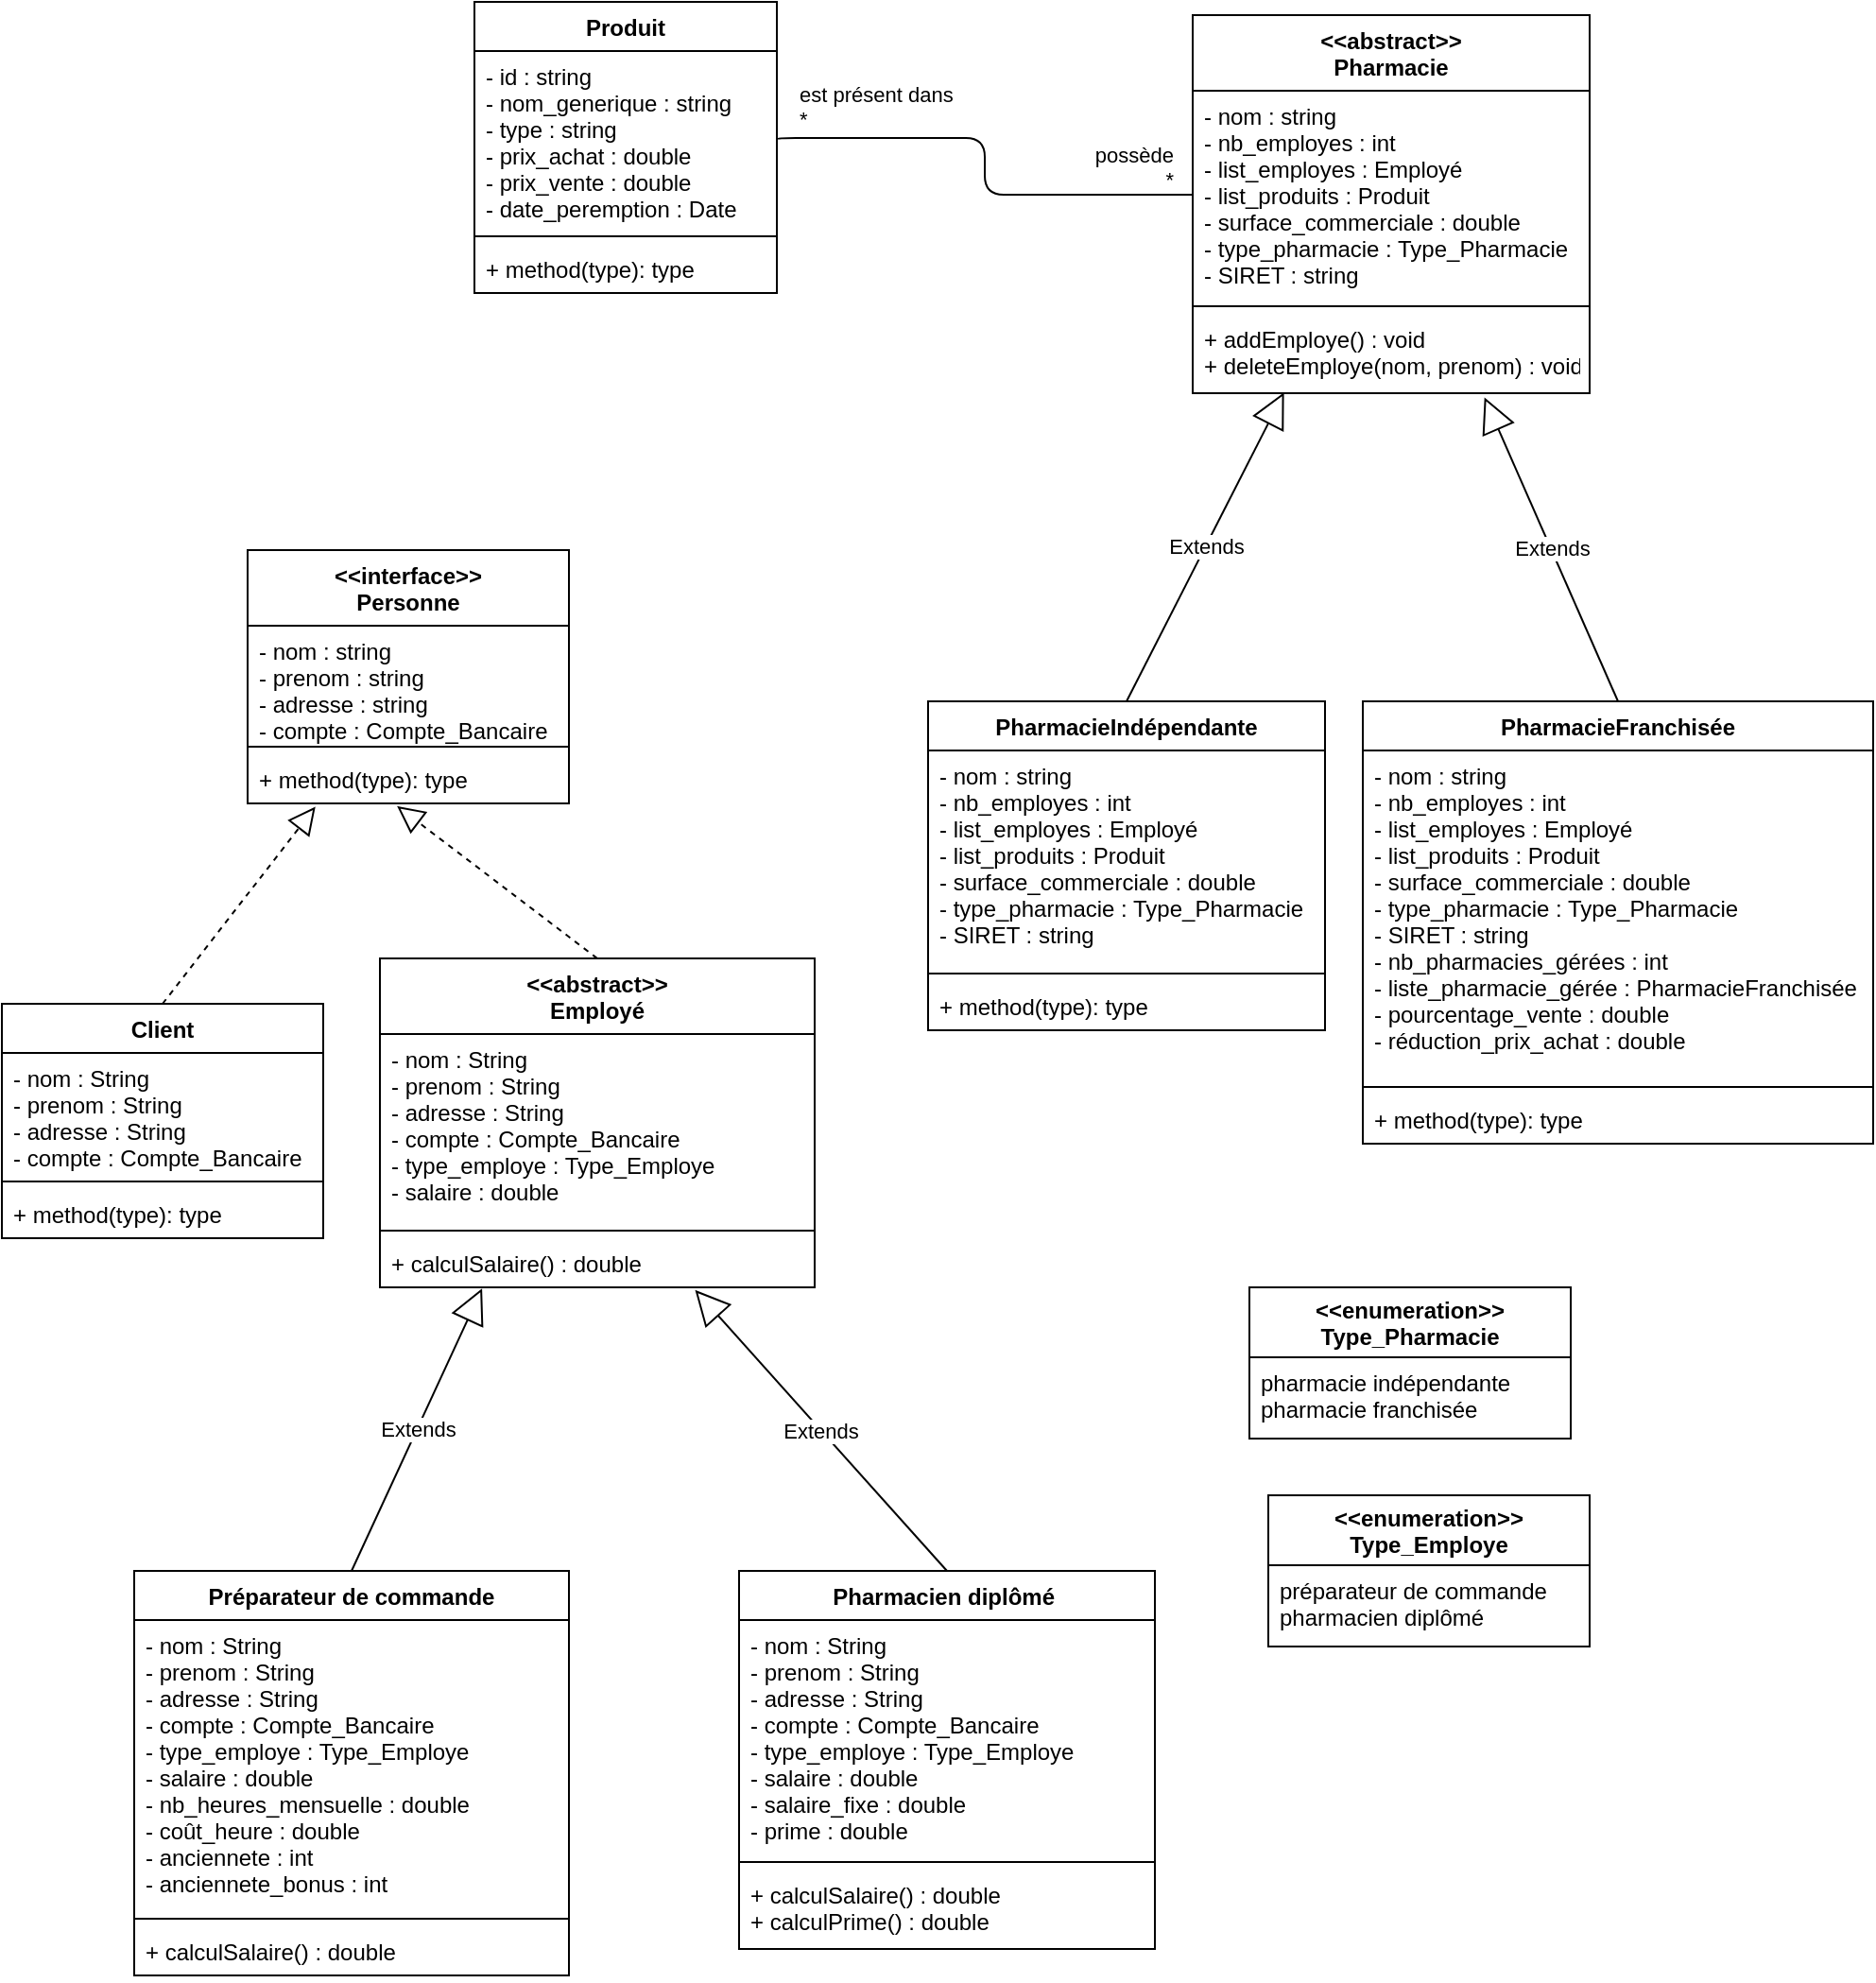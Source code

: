 <mxfile version="13.9.8" type="device"><diagram id="C5RBs43oDa-KdzZeNtuy" name="Page-1"><mxGraphModel dx="1865" dy="580" grid="1" gridSize="10" guides="1" tooltips="1" connect="1" arrows="1" fold="1" page="1" pageScale="1" pageWidth="827" pageHeight="1169" math="0" shadow="0"><root><mxCell id="WIyWlLk6GJQsqaUBKTNV-0"/><mxCell id="WIyWlLk6GJQsqaUBKTNV-1" parent="WIyWlLk6GJQsqaUBKTNV-0"/><mxCell id="57h0DIONwAjRcnTA6J1A-1" value="Produit" style="swimlane;fontStyle=1;align=center;verticalAlign=top;childLayout=stackLayout;horizontal=1;startSize=26;horizontalStack=0;resizeParent=1;resizeParentMax=0;resizeLast=0;collapsible=1;marginBottom=0;" vertex="1" parent="WIyWlLk6GJQsqaUBKTNV-1"><mxGeometry x="120" y="20" width="160" height="154" as="geometry"/></mxCell><mxCell id="57h0DIONwAjRcnTA6J1A-2" value="- id : string&#10;- nom_generique : string&#10;- type : string&#10;- prix_achat : double&#10;- prix_vente : double&#10;- date_peremption : Date" style="text;strokeColor=none;fillColor=none;align=left;verticalAlign=top;spacingLeft=4;spacingRight=4;overflow=hidden;rotatable=0;points=[[0,0.5],[1,0.5]];portConstraint=eastwest;" vertex="1" parent="57h0DIONwAjRcnTA6J1A-1"><mxGeometry y="26" width="160" height="94" as="geometry"/></mxCell><mxCell id="57h0DIONwAjRcnTA6J1A-3" value="" style="line;strokeWidth=1;fillColor=none;align=left;verticalAlign=middle;spacingTop=-1;spacingLeft=3;spacingRight=3;rotatable=0;labelPosition=right;points=[];portConstraint=eastwest;" vertex="1" parent="57h0DIONwAjRcnTA6J1A-1"><mxGeometry y="120" width="160" height="8" as="geometry"/></mxCell><mxCell id="57h0DIONwAjRcnTA6J1A-4" value="+ method(type): type" style="text;strokeColor=none;fillColor=none;align=left;verticalAlign=top;spacingLeft=4;spacingRight=4;overflow=hidden;rotatable=0;points=[[0,0.5],[1,0.5]];portConstraint=eastwest;" vertex="1" parent="57h0DIONwAjRcnTA6J1A-1"><mxGeometry y="128" width="160" height="26" as="geometry"/></mxCell><mxCell id="57h0DIONwAjRcnTA6J1A-5" value="&lt;&lt;abstract&gt;&gt;&#10;Pharmacie" style="swimlane;fontStyle=1;align=center;verticalAlign=top;childLayout=stackLayout;horizontal=1;startSize=40;horizontalStack=0;resizeParent=1;resizeParentMax=0;resizeLast=0;collapsible=1;marginBottom=0;" vertex="1" parent="WIyWlLk6GJQsqaUBKTNV-1"><mxGeometry x="500" y="27" width="210" height="200" as="geometry"/></mxCell><mxCell id="57h0DIONwAjRcnTA6J1A-6" value="- nom : string&#10;- nb_employes : int&#10;- list_employes : Employé&#10;- list_produits : Produit&#10;- surface_commerciale : double&#10;- type_pharmacie : Type_Pharmacie&#10;- SIRET : string" style="text;strokeColor=none;fillColor=none;align=left;verticalAlign=top;spacingLeft=4;spacingRight=4;overflow=hidden;rotatable=0;points=[[0,0.5],[1,0.5]];portConstraint=eastwest;" vertex="1" parent="57h0DIONwAjRcnTA6J1A-5"><mxGeometry y="40" width="210" height="110" as="geometry"/></mxCell><mxCell id="57h0DIONwAjRcnTA6J1A-7" value="" style="line;strokeWidth=1;fillColor=none;align=left;verticalAlign=middle;spacingTop=-1;spacingLeft=3;spacingRight=3;rotatable=0;labelPosition=right;points=[];portConstraint=eastwest;" vertex="1" parent="57h0DIONwAjRcnTA6J1A-5"><mxGeometry y="150" width="210" height="8" as="geometry"/></mxCell><mxCell id="57h0DIONwAjRcnTA6J1A-8" value="+ addEmploye() : void&#10;+ deleteEmploye(nom, prenom) : void" style="text;strokeColor=none;fillColor=none;align=left;verticalAlign=top;spacingLeft=4;spacingRight=4;overflow=hidden;rotatable=0;points=[[0,0.5],[1,0.5]];portConstraint=eastwest;" vertex="1" parent="57h0DIONwAjRcnTA6J1A-5"><mxGeometry y="158" width="210" height="42" as="geometry"/></mxCell><mxCell id="57h0DIONwAjRcnTA6J1A-9" value="PharmacieIndépendante" style="swimlane;fontStyle=1;align=center;verticalAlign=top;childLayout=stackLayout;horizontal=1;startSize=26;horizontalStack=0;resizeParent=1;resizeParentMax=0;resizeLast=0;collapsible=1;marginBottom=0;" vertex="1" parent="WIyWlLk6GJQsqaUBKTNV-1"><mxGeometry x="360" y="390" width="210" height="174" as="geometry"/></mxCell><mxCell id="57h0DIONwAjRcnTA6J1A-10" value="- nom : string&#10;- nb_employes : int&#10;- list_employes : Employé&#10;- list_produits : Produit&#10;- surface_commerciale : double&#10;- type_pharmacie : Type_Pharmacie&#10;- SIRET : string" style="text;strokeColor=none;fillColor=none;align=left;verticalAlign=top;spacingLeft=4;spacingRight=4;overflow=hidden;rotatable=0;points=[[0,0.5],[1,0.5]];portConstraint=eastwest;" vertex="1" parent="57h0DIONwAjRcnTA6J1A-9"><mxGeometry y="26" width="210" height="114" as="geometry"/></mxCell><mxCell id="57h0DIONwAjRcnTA6J1A-11" value="" style="line;strokeWidth=1;fillColor=none;align=left;verticalAlign=middle;spacingTop=-1;spacingLeft=3;spacingRight=3;rotatable=0;labelPosition=right;points=[];portConstraint=eastwest;" vertex="1" parent="57h0DIONwAjRcnTA6J1A-9"><mxGeometry y="140" width="210" height="8" as="geometry"/></mxCell><mxCell id="57h0DIONwAjRcnTA6J1A-12" value="+ method(type): type" style="text;strokeColor=none;fillColor=none;align=left;verticalAlign=top;spacingLeft=4;spacingRight=4;overflow=hidden;rotatable=0;points=[[0,0.5],[1,0.5]];portConstraint=eastwest;" vertex="1" parent="57h0DIONwAjRcnTA6J1A-9"><mxGeometry y="148" width="210" height="26" as="geometry"/></mxCell><mxCell id="57h0DIONwAjRcnTA6J1A-13" value="PharmacieFranchisée" style="swimlane;fontStyle=1;align=center;verticalAlign=top;childLayout=stackLayout;horizontal=1;startSize=26;horizontalStack=0;resizeParent=1;resizeParentMax=0;resizeLast=0;collapsible=1;marginBottom=0;" vertex="1" parent="WIyWlLk6GJQsqaUBKTNV-1"><mxGeometry x="590" y="390" width="270" height="234" as="geometry"/></mxCell><mxCell id="57h0DIONwAjRcnTA6J1A-14" value="- nom : string&#10;- nb_employes : int&#10;- list_employes : Employé&#10;- list_produits : Produit&#10;- surface_commerciale : double&#10;- type_pharmacie : Type_Pharmacie&#10;- SIRET : string&#10;- nb_pharmacies_gérées : int&#10;- liste_pharmacie_gérée : PharmacieFranchisée&#10;- pourcentage_vente : double&#10;- réduction_prix_achat : double&#10;" style="text;strokeColor=none;fillColor=none;align=left;verticalAlign=top;spacingLeft=4;spacingRight=4;overflow=hidden;rotatable=0;points=[[0,0.5],[1,0.5]];portConstraint=eastwest;" vertex="1" parent="57h0DIONwAjRcnTA6J1A-13"><mxGeometry y="26" width="270" height="174" as="geometry"/></mxCell><mxCell id="57h0DIONwAjRcnTA6J1A-15" value="" style="line;strokeWidth=1;fillColor=none;align=left;verticalAlign=middle;spacingTop=-1;spacingLeft=3;spacingRight=3;rotatable=0;labelPosition=right;points=[];portConstraint=eastwest;" vertex="1" parent="57h0DIONwAjRcnTA6J1A-13"><mxGeometry y="200" width="270" height="8" as="geometry"/></mxCell><mxCell id="57h0DIONwAjRcnTA6J1A-16" value="+ method(type): type" style="text;strokeColor=none;fillColor=none;align=left;verticalAlign=top;spacingLeft=4;spacingRight=4;overflow=hidden;rotatable=0;points=[[0,0.5],[1,0.5]];portConstraint=eastwest;" vertex="1" parent="57h0DIONwAjRcnTA6J1A-13"><mxGeometry y="208" width="270" height="26" as="geometry"/></mxCell><mxCell id="57h0DIONwAjRcnTA6J1A-17" value="&lt;&lt;interface&gt;&gt;&#10;Personne" style="swimlane;fontStyle=1;align=center;verticalAlign=top;childLayout=stackLayout;horizontal=1;startSize=40;horizontalStack=0;resizeParent=1;resizeParentMax=0;resizeLast=0;collapsible=1;marginBottom=0;" vertex="1" parent="WIyWlLk6GJQsqaUBKTNV-1"><mxGeometry y="310" width="170" height="134" as="geometry"/></mxCell><mxCell id="57h0DIONwAjRcnTA6J1A-18" value="- nom : string&#10;- prenom : string&#10;- adresse : string&#10;- compte : Compte_Bancaire&#10;" style="text;strokeColor=none;fillColor=none;align=left;verticalAlign=top;spacingLeft=4;spacingRight=4;overflow=hidden;rotatable=0;points=[[0,0.5],[1,0.5]];portConstraint=eastwest;" vertex="1" parent="57h0DIONwAjRcnTA6J1A-17"><mxGeometry y="40" width="170" height="60" as="geometry"/></mxCell><mxCell id="57h0DIONwAjRcnTA6J1A-19" value="" style="line;strokeWidth=1;fillColor=none;align=left;verticalAlign=middle;spacingTop=-1;spacingLeft=3;spacingRight=3;rotatable=0;labelPosition=right;points=[];portConstraint=eastwest;" vertex="1" parent="57h0DIONwAjRcnTA6J1A-17"><mxGeometry y="100" width="170" height="8" as="geometry"/></mxCell><mxCell id="57h0DIONwAjRcnTA6J1A-20" value="+ method(type): type" style="text;strokeColor=none;fillColor=none;align=left;verticalAlign=top;spacingLeft=4;spacingRight=4;overflow=hidden;rotatable=0;points=[[0,0.5],[1,0.5]];portConstraint=eastwest;" vertex="1" parent="57h0DIONwAjRcnTA6J1A-17"><mxGeometry y="108" width="170" height="26" as="geometry"/></mxCell><mxCell id="57h0DIONwAjRcnTA6J1A-21" value="&lt;&lt;abstract&gt;&gt;&#10;Employé" style="swimlane;fontStyle=1;align=center;verticalAlign=top;childLayout=stackLayout;horizontal=1;startSize=40;horizontalStack=0;resizeParent=1;resizeParentMax=0;resizeLast=0;collapsible=1;marginBottom=0;" vertex="1" parent="WIyWlLk6GJQsqaUBKTNV-1"><mxGeometry x="70" y="526" width="230" height="174" as="geometry"/></mxCell><mxCell id="57h0DIONwAjRcnTA6J1A-22" value="- nom : String&#10;- prenom : String&#10;- adresse : String&#10;- compte : Compte_Bancaire&#10;- type_employe : Type_Employe&#10;- salaire : double" style="text;strokeColor=none;fillColor=none;align=left;verticalAlign=top;spacingLeft=4;spacingRight=4;overflow=hidden;rotatable=0;points=[[0,0.5],[1,0.5]];portConstraint=eastwest;" vertex="1" parent="57h0DIONwAjRcnTA6J1A-21"><mxGeometry y="40" width="230" height="100" as="geometry"/></mxCell><mxCell id="57h0DIONwAjRcnTA6J1A-23" value="" style="line;strokeWidth=1;fillColor=none;align=left;verticalAlign=middle;spacingTop=-1;spacingLeft=3;spacingRight=3;rotatable=0;labelPosition=right;points=[];portConstraint=eastwest;" vertex="1" parent="57h0DIONwAjRcnTA6J1A-21"><mxGeometry y="140" width="230" height="8" as="geometry"/></mxCell><mxCell id="57h0DIONwAjRcnTA6J1A-24" value="+ calculSalaire() : double" style="text;strokeColor=none;fillColor=none;align=left;verticalAlign=top;spacingLeft=4;spacingRight=4;overflow=hidden;rotatable=0;points=[[0,0.5],[1,0.5]];portConstraint=eastwest;" vertex="1" parent="57h0DIONwAjRcnTA6J1A-21"><mxGeometry y="148" width="230" height="26" as="geometry"/></mxCell><mxCell id="57h0DIONwAjRcnTA6J1A-25" value="Pharmacien diplômé " style="swimlane;fontStyle=1;align=center;verticalAlign=top;childLayout=stackLayout;horizontal=1;startSize=26;horizontalStack=0;resizeParent=1;resizeParentMax=0;resizeLast=0;collapsible=1;marginBottom=0;" vertex="1" parent="WIyWlLk6GJQsqaUBKTNV-1"><mxGeometry x="260" y="850" width="220" height="200" as="geometry"/></mxCell><mxCell id="57h0DIONwAjRcnTA6J1A-26" value="- nom : String&#10;- prenom : String&#10;- adresse : String&#10;- compte : Compte_Bancaire&#10;- type_employe : Type_Employe&#10;- salaire : double&#10;- salaire_fixe : double&#10;- prime : double" style="text;strokeColor=none;fillColor=none;align=left;verticalAlign=top;spacingLeft=4;spacingRight=4;overflow=hidden;rotatable=0;points=[[0,0.5],[1,0.5]];portConstraint=eastwest;" vertex="1" parent="57h0DIONwAjRcnTA6J1A-25"><mxGeometry y="26" width="220" height="124" as="geometry"/></mxCell><mxCell id="57h0DIONwAjRcnTA6J1A-27" value="" style="line;strokeWidth=1;fillColor=none;align=left;verticalAlign=middle;spacingTop=-1;spacingLeft=3;spacingRight=3;rotatable=0;labelPosition=right;points=[];portConstraint=eastwest;" vertex="1" parent="57h0DIONwAjRcnTA6J1A-25"><mxGeometry y="150" width="220" height="8" as="geometry"/></mxCell><mxCell id="57h0DIONwAjRcnTA6J1A-28" value="+ calculSalaire() : double&#10;+ calculPrime() : double" style="text;strokeColor=none;fillColor=none;align=left;verticalAlign=top;spacingLeft=4;spacingRight=4;overflow=hidden;rotatable=0;points=[[0,0.5],[1,0.5]];portConstraint=eastwest;" vertex="1" parent="57h0DIONwAjRcnTA6J1A-25"><mxGeometry y="158" width="220" height="42" as="geometry"/></mxCell><mxCell id="57h0DIONwAjRcnTA6J1A-29" value="Préparateur de commande" style="swimlane;fontStyle=1;align=center;verticalAlign=top;childLayout=stackLayout;horizontal=1;startSize=26;horizontalStack=0;resizeParent=1;resizeParentMax=0;resizeLast=0;collapsible=1;marginBottom=0;" vertex="1" parent="WIyWlLk6GJQsqaUBKTNV-1"><mxGeometry x="-60" y="850" width="230" height="214" as="geometry"/></mxCell><mxCell id="57h0DIONwAjRcnTA6J1A-30" value="- nom : String&#10;- prenom : String&#10;- adresse : String&#10;- compte : Compte_Bancaire&#10;- type_employe : Type_Employe&#10;- salaire : double&#10;- nb_heures_mensuelle : double&#10;- coût_heure : double&#10;- anciennete : int&#10;- anciennete_bonus : int" style="text;strokeColor=none;fillColor=none;align=left;verticalAlign=top;spacingLeft=4;spacingRight=4;overflow=hidden;rotatable=0;points=[[0,0.5],[1,0.5]];portConstraint=eastwest;" vertex="1" parent="57h0DIONwAjRcnTA6J1A-29"><mxGeometry y="26" width="230" height="154" as="geometry"/></mxCell><mxCell id="57h0DIONwAjRcnTA6J1A-31" value="" style="line;strokeWidth=1;fillColor=none;align=left;verticalAlign=middle;spacingTop=-1;spacingLeft=3;spacingRight=3;rotatable=0;labelPosition=right;points=[];portConstraint=eastwest;" vertex="1" parent="57h0DIONwAjRcnTA6J1A-29"><mxGeometry y="180" width="230" height="8" as="geometry"/></mxCell><mxCell id="57h0DIONwAjRcnTA6J1A-32" value="+ calculSalaire() : double" style="text;strokeColor=none;fillColor=none;align=left;verticalAlign=top;spacingLeft=4;spacingRight=4;overflow=hidden;rotatable=0;points=[[0,0.5],[1,0.5]];portConstraint=eastwest;" vertex="1" parent="57h0DIONwAjRcnTA6J1A-29"><mxGeometry y="188" width="230" height="26" as="geometry"/></mxCell><mxCell id="57h0DIONwAjRcnTA6J1A-33" value="Extends" style="endArrow=block;endSize=16;endFill=0;html=1;exitX=0.5;exitY=0;exitDx=0;exitDy=0;entryX=0.235;entryY=1.023;entryDx=0;entryDy=0;entryPerimeter=0;" edge="1" parent="WIyWlLk6GJQsqaUBKTNV-1" source="57h0DIONwAjRcnTA6J1A-29" target="57h0DIONwAjRcnTA6J1A-24"><mxGeometry width="160" relative="1" as="geometry"><mxPoint x="330" y="500" as="sourcePoint"/><mxPoint x="490" y="500" as="targetPoint"/></mxGeometry></mxCell><mxCell id="57h0DIONwAjRcnTA6J1A-34" value="Extends" style="endArrow=block;endSize=16;endFill=0;html=1;exitX=0.5;exitY=0;exitDx=0;exitDy=0;entryX=0.725;entryY=1.054;entryDx=0;entryDy=0;entryPerimeter=0;" edge="1" parent="WIyWlLk6GJQsqaUBKTNV-1" source="57h0DIONwAjRcnTA6J1A-25" target="57h0DIONwAjRcnTA6J1A-24"><mxGeometry width="160" relative="1" as="geometry"><mxPoint x="344" y="600" as="sourcePoint"/><mxPoint x="117.6" y="630.598" as="targetPoint"/></mxGeometry></mxCell><mxCell id="57h0DIONwAjRcnTA6J1A-35" value="Extends" style="endArrow=block;endSize=16;endFill=0;html=1;exitX=0.5;exitY=0;exitDx=0;exitDy=0;entryX=0.23;entryY=0.992;entryDx=0;entryDy=0;entryPerimeter=0;" edge="1" parent="WIyWlLk6GJQsqaUBKTNV-1" source="57h0DIONwAjRcnTA6J1A-9" target="57h0DIONwAjRcnTA6J1A-8"><mxGeometry width="160" relative="1" as="geometry"><mxPoint x="354" y="610" as="sourcePoint"/><mxPoint x="127.6" y="640.598" as="targetPoint"/></mxGeometry></mxCell><mxCell id="57h0DIONwAjRcnTA6J1A-36" value="Extends" style="endArrow=block;endSize=16;endFill=0;html=1;exitX=0.5;exitY=0;exitDx=0;exitDy=0;entryX=0.735;entryY=1.054;entryDx=0;entryDy=0;entryPerimeter=0;" edge="1" parent="WIyWlLk6GJQsqaUBKTNV-1" source="57h0DIONwAjRcnTA6J1A-13" target="57h0DIONwAjRcnTA6J1A-8"><mxGeometry width="160" relative="1" as="geometry"><mxPoint x="364" y="620" as="sourcePoint"/><mxPoint x="137.6" y="650.598" as="targetPoint"/></mxGeometry></mxCell><mxCell id="57h0DIONwAjRcnTA6J1A-37" value="" style="endArrow=block;dashed=1;endFill=0;endSize=12;html=1;exitX=0.5;exitY=0;exitDx=0;exitDy=0;entryX=0.465;entryY=1.054;entryDx=0;entryDy=0;entryPerimeter=0;" edge="1" parent="WIyWlLk6GJQsqaUBKTNV-1" source="57h0DIONwAjRcnTA6J1A-21" target="57h0DIONwAjRcnTA6J1A-20"><mxGeometry width="160" relative="1" as="geometry"><mxPoint x="330" y="600" as="sourcePoint"/><mxPoint x="490" y="600" as="targetPoint"/></mxGeometry></mxCell><mxCell id="57h0DIONwAjRcnTA6J1A-41" value="" style="endArrow=none;html=1;edgeStyle=orthogonalEdgeStyle;exitX=1;exitY=0.5;exitDx=0;exitDy=0;entryX=0;entryY=0.5;entryDx=0;entryDy=0;" edge="1" parent="WIyWlLk6GJQsqaUBKTNV-1" source="57h0DIONwAjRcnTA6J1A-2" target="57h0DIONwAjRcnTA6J1A-6"><mxGeometry relative="1" as="geometry"><mxPoint x="330" y="300" as="sourcePoint"/><mxPoint x="360" y="260" as="targetPoint"/><Array as="points"><mxPoint x="280" y="92"/><mxPoint x="390" y="92"/><mxPoint x="390" y="122"/></Array></mxGeometry></mxCell><mxCell id="57h0DIONwAjRcnTA6J1A-42" value="est présent dans&lt;br&gt;*" style="edgeLabel;resizable=0;html=1;align=left;verticalAlign=bottom;labelBackgroundColor=none;" connectable="0" vertex="1" parent="57h0DIONwAjRcnTA6J1A-41"><mxGeometry x="-1" relative="1" as="geometry"><mxPoint x="10" y="-3" as="offset"/></mxGeometry></mxCell><mxCell id="57h0DIONwAjRcnTA6J1A-43" value="possède&lt;br&gt;*" style="edgeLabel;resizable=0;html=1;align=right;verticalAlign=bottom;labelBackgroundColor=none;" connectable="0" vertex="1" parent="57h0DIONwAjRcnTA6J1A-41"><mxGeometry x="1" relative="1" as="geometry"><mxPoint x="-10" as="offset"/></mxGeometry></mxCell><mxCell id="57h0DIONwAjRcnTA6J1A-45" value="&lt;&lt;enumeration&gt;&gt;&#10;Type_Employe" style="swimlane;fontStyle=1;childLayout=stackLayout;horizontal=1;startSize=37;fillColor=none;horizontalStack=0;resizeParent=1;resizeParentMax=0;resizeLast=0;collapsible=1;marginBottom=0;" vertex="1" parent="WIyWlLk6GJQsqaUBKTNV-1"><mxGeometry x="540" y="810" width="170" height="80" as="geometry"/></mxCell><mxCell id="57h0DIONwAjRcnTA6J1A-46" value="préparateur de commande&#10;pharmacien diplômé " style="text;strokeColor=none;fillColor=none;align=left;verticalAlign=top;spacingLeft=4;spacingRight=4;overflow=hidden;rotatable=0;points=[[0,0.5],[1,0.5]];portConstraint=eastwest;" vertex="1" parent="57h0DIONwAjRcnTA6J1A-45"><mxGeometry y="37" width="170" height="43" as="geometry"/></mxCell><mxCell id="57h0DIONwAjRcnTA6J1A-49" value="&lt;&lt;enumeration&gt;&gt;&#10;Type_Pharmacie" style="swimlane;fontStyle=1;childLayout=stackLayout;horizontal=1;startSize=37;fillColor=none;horizontalStack=0;resizeParent=1;resizeParentMax=0;resizeLast=0;collapsible=1;marginBottom=0;" vertex="1" parent="WIyWlLk6GJQsqaUBKTNV-1"><mxGeometry x="530" y="700" width="170" height="80" as="geometry"/></mxCell><mxCell id="57h0DIONwAjRcnTA6J1A-50" value="pharmacie indépendante&#10;pharmacie franchisée" style="text;strokeColor=none;fillColor=none;align=left;verticalAlign=top;spacingLeft=4;spacingRight=4;overflow=hidden;rotatable=0;points=[[0,0.5],[1,0.5]];portConstraint=eastwest;" vertex="1" parent="57h0DIONwAjRcnTA6J1A-49"><mxGeometry y="37" width="170" height="43" as="geometry"/></mxCell><mxCell id="57h0DIONwAjRcnTA6J1A-51" value="Client" style="swimlane;fontStyle=1;align=center;verticalAlign=top;childLayout=stackLayout;horizontal=1;startSize=26;horizontalStack=0;resizeParent=1;resizeParentMax=0;resizeLast=0;collapsible=1;marginBottom=0;" vertex="1" parent="WIyWlLk6GJQsqaUBKTNV-1"><mxGeometry x="-130" y="550" width="170" height="124" as="geometry"/></mxCell><mxCell id="57h0DIONwAjRcnTA6J1A-52" value="- nom : String&#10;- prenom : String&#10;- adresse : String&#10;- compte : Compte_Bancaire" style="text;strokeColor=none;fillColor=none;align=left;verticalAlign=top;spacingLeft=4;spacingRight=4;overflow=hidden;rotatable=0;points=[[0,0.5],[1,0.5]];portConstraint=eastwest;" vertex="1" parent="57h0DIONwAjRcnTA6J1A-51"><mxGeometry y="26" width="170" height="64" as="geometry"/></mxCell><mxCell id="57h0DIONwAjRcnTA6J1A-53" value="" style="line;strokeWidth=1;fillColor=none;align=left;verticalAlign=middle;spacingTop=-1;spacingLeft=3;spacingRight=3;rotatable=0;labelPosition=right;points=[];portConstraint=eastwest;" vertex="1" parent="57h0DIONwAjRcnTA6J1A-51"><mxGeometry y="90" width="170" height="8" as="geometry"/></mxCell><mxCell id="57h0DIONwAjRcnTA6J1A-54" value="+ method(type): type" style="text;strokeColor=none;fillColor=none;align=left;verticalAlign=top;spacingLeft=4;spacingRight=4;overflow=hidden;rotatable=0;points=[[0,0.5],[1,0.5]];portConstraint=eastwest;" vertex="1" parent="57h0DIONwAjRcnTA6J1A-51"><mxGeometry y="98" width="170" height="26" as="geometry"/></mxCell><mxCell id="57h0DIONwAjRcnTA6J1A-55" value="" style="endArrow=block;dashed=1;endFill=0;endSize=12;html=1;exitX=0.5;exitY=0;exitDx=0;exitDy=0;entryX=0.211;entryY=1.069;entryDx=0;entryDy=0;entryPerimeter=0;" edge="1" parent="WIyWlLk6GJQsqaUBKTNV-1" source="57h0DIONwAjRcnTA6J1A-51" target="57h0DIONwAjRcnTA6J1A-20"><mxGeometry width="160" relative="1" as="geometry"><mxPoint x="195" y="536" as="sourcePoint"/><mxPoint x="194.4" y="485.404" as="targetPoint"/></mxGeometry></mxCell></root></mxGraphModel></diagram></mxfile>